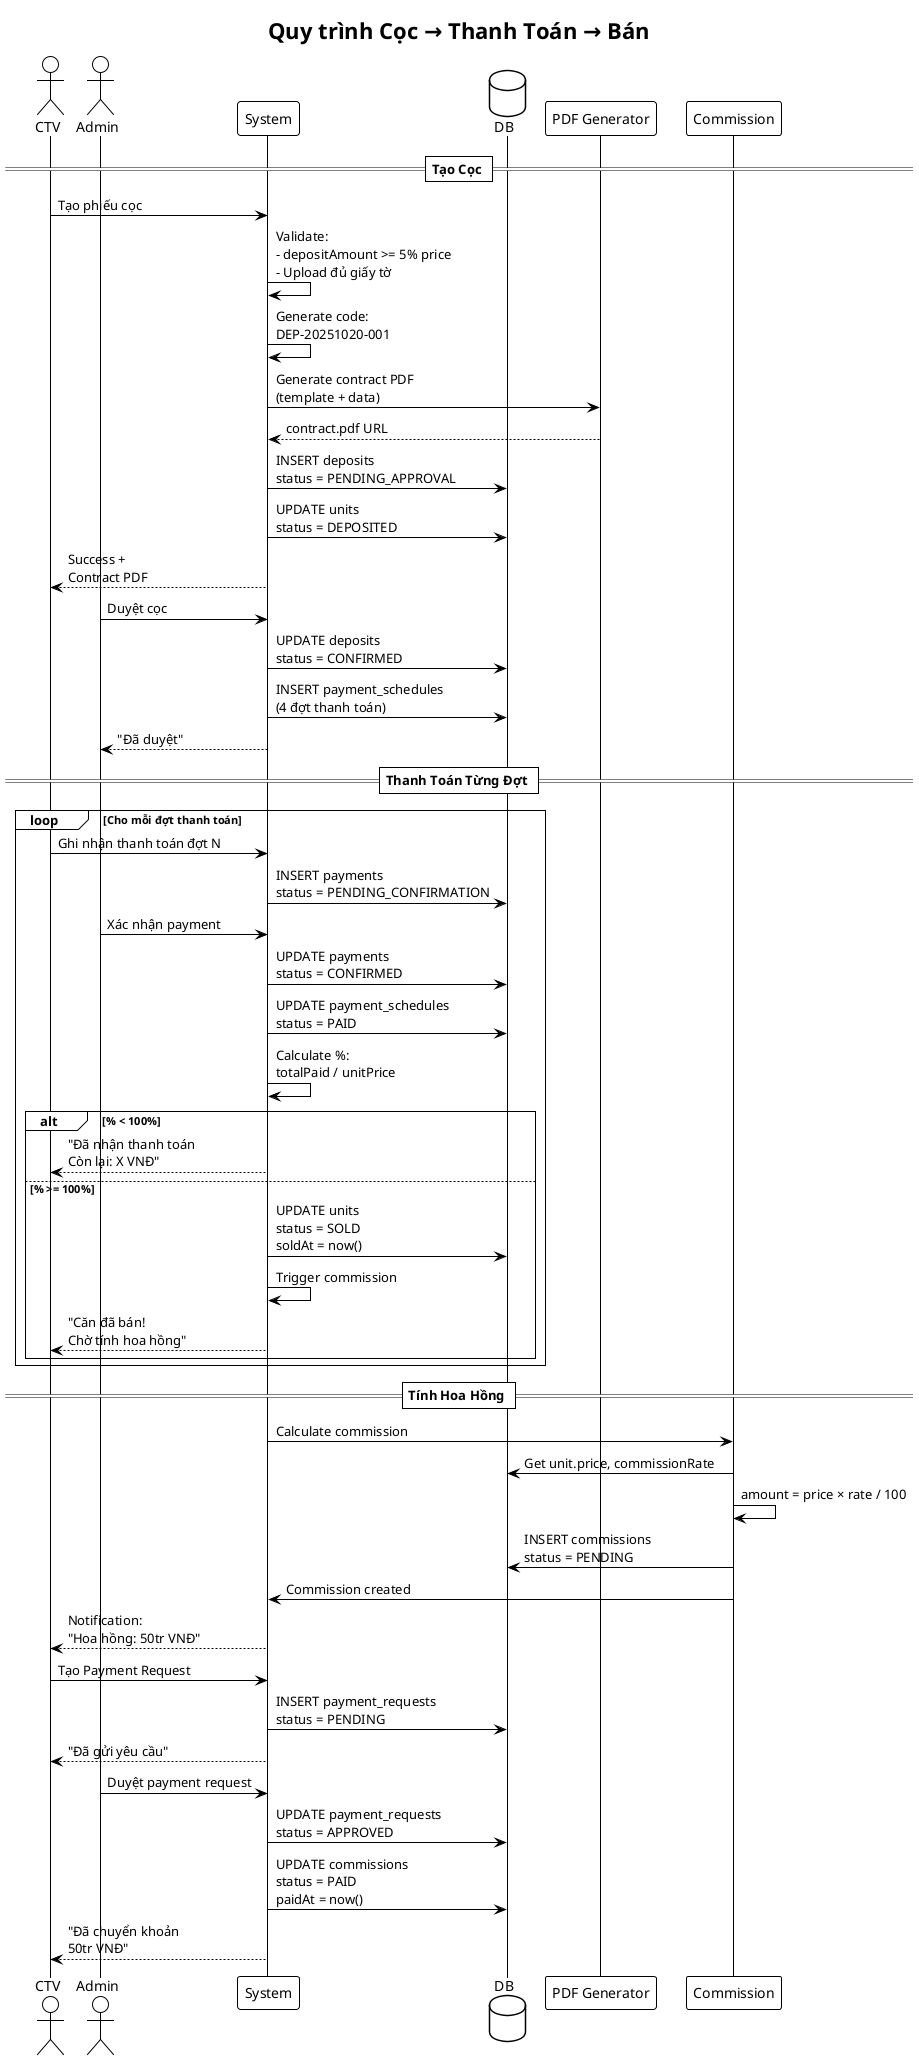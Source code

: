 @startuml
!theme plain
title Quy trình Cọc → Thanh Toán → Bán

actor "CTV" as ctv
actor "Admin" as admin
participant "System" as sys
database "DB" as db
participant "PDF Generator" as pdf
participant "Commission" as comm

== Tạo Cọc ==

ctv -> sys: Tạo phiếu cọc
sys -> sys: Validate:\n- depositAmount >= 5% price\n- Upload đủ giấy tờ
sys -> sys: Generate code:\nDEP-20251020-001
sys -> pdf: Generate contract PDF\n(template + data)
pdf --> sys: contract.pdf URL
sys -> db: INSERT deposits\nstatus = PENDING_APPROVAL
sys -> db: UPDATE units\nstatus = DEPOSITED
sys --> ctv: Success +\nContract PDF

admin -> sys: Duyệt cọc
sys -> db: UPDATE deposits\nstatus = CONFIRMED
sys -> db: INSERT payment_schedules\n(4 đợt thanh toán)
sys --> admin: "Đã duyệt"

== Thanh Toán Từng Đợt ==

loop Cho mỗi đợt thanh toán
    ctv -> sys: Ghi nhận thanh toán đợt N
    sys -> db: INSERT payments\nstatus = PENDING_CONFIRMATION
    
    admin -> sys: Xác nhận payment
    sys -> db: UPDATE payments\nstatus = CONFIRMED
    sys -> db: UPDATE payment_schedules\nstatus = PAID
    
    sys -> sys: Calculate %:\ntotalPaid / unitPrice
    
    alt % < 100%
        sys --> ctv: "Đã nhận thanh toán\nCòn lại: X VNĐ"
    else % >= 100%
        sys -> db: UPDATE units\nstatus = SOLD\nsoldAt = now()
        sys -> sys: Trigger commission
        sys --> ctv: "Căn đã bán!\nChờ tính hoa hồng"
    end
end

== Tính Hoa Hồng ==

sys -> comm: Calculate commission
comm -> db: Get unit.price, commissionRate
comm -> comm: amount = price × rate / 100
comm -> db: INSERT commissions\nstatus = PENDING
comm -> sys: Commission created
sys --> ctv: Notification:\n"Hoa hồng: 50tr VNĐ"

ctv -> sys: Tạo Payment Request
sys -> db: INSERT payment_requests\nstatus = PENDING
sys --> ctv: "Đã gửi yêu cầu"

admin -> sys: Duyệt payment request
sys -> db: UPDATE payment_requests\nstatus = APPROVED
sys -> db: UPDATE commissions\nstatus = PAID\npaidAt = now()
sys --> ctv: "Đã chuyển khoản\n50tr VNĐ"

@enduml

